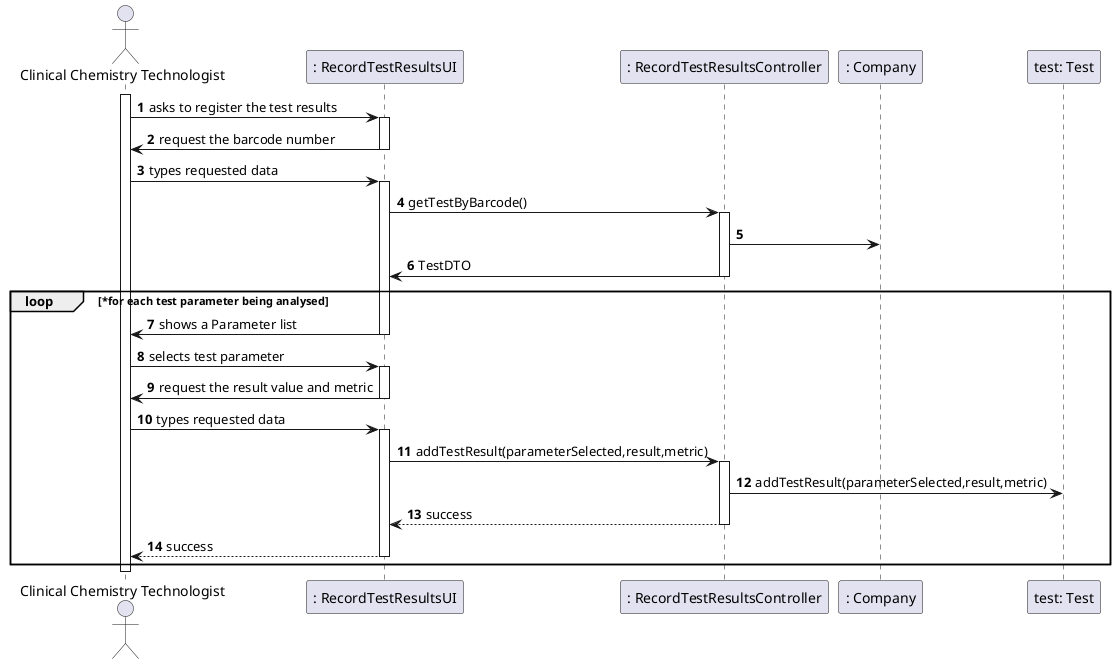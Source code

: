@startuml
autonumber
'hide footbox
actor "Clinical Chemistry Technologist" as CCT

participant ": RecordTestResultsUI" as UI
participant ": RecordTestResultsController" as CTRL
participant ": Company" as Comp
participant "test: Test" as Test

activate CCT
CCT -> UI : asks to register the test results
activate UI
UI -> CCT : request the barcode number
deactivate UI
CCT -> UI : types requested data
activate UI
UI -> CTRL : getTestByBarcode()
activate CTRL
CTRL -> Comp :

CTRL -> UI : TestDTO
deactivate CTRL
loop *for each test parameter being analysed
UI -> CCT : shows a Parameter list
deactivate UI
CCT -> UI : selects test parameter
activate UI
UI -> CCT : request the result value and metric
deactivate UI
CCT -> UI : types requested data
activate UI
UI -> CTRL : addTestResult(parameterSelected,result,metric)
activate CTRL
CTRL -> Test : addTestResult(parameterSelected,result,metric)

CTRL --> UI : success
deactivate CTRL
UI --> CCT : success
deactivate UI


end





deactivate CCT
@enduml